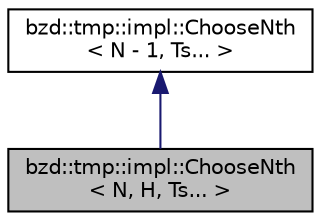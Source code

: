 digraph "bzd::tmp::impl::ChooseNth&lt; N, H, Ts... &gt;"
{
  edge [fontname="Helvetica",fontsize="10",labelfontname="Helvetica",labelfontsize="10"];
  node [fontname="Helvetica",fontsize="10",shape=record];
  Node2 [label="bzd::tmp::impl::ChooseNth\l\< N, H, Ts... \>",height=0.2,width=0.4,color="black", fillcolor="grey75", style="filled", fontcolor="black"];
  Node3 -> Node2 [dir="back",color="midnightblue",fontsize="10",style="solid",fontname="Helvetica"];
  Node3 [label="bzd::tmp::impl::ChooseNth\l\< N - 1, Ts... \>",height=0.2,width=0.4,color="black", fillcolor="white", style="filled",URL="$structbzd_1_1tmp_1_1impl_1_1ChooseNth.html"];
}
